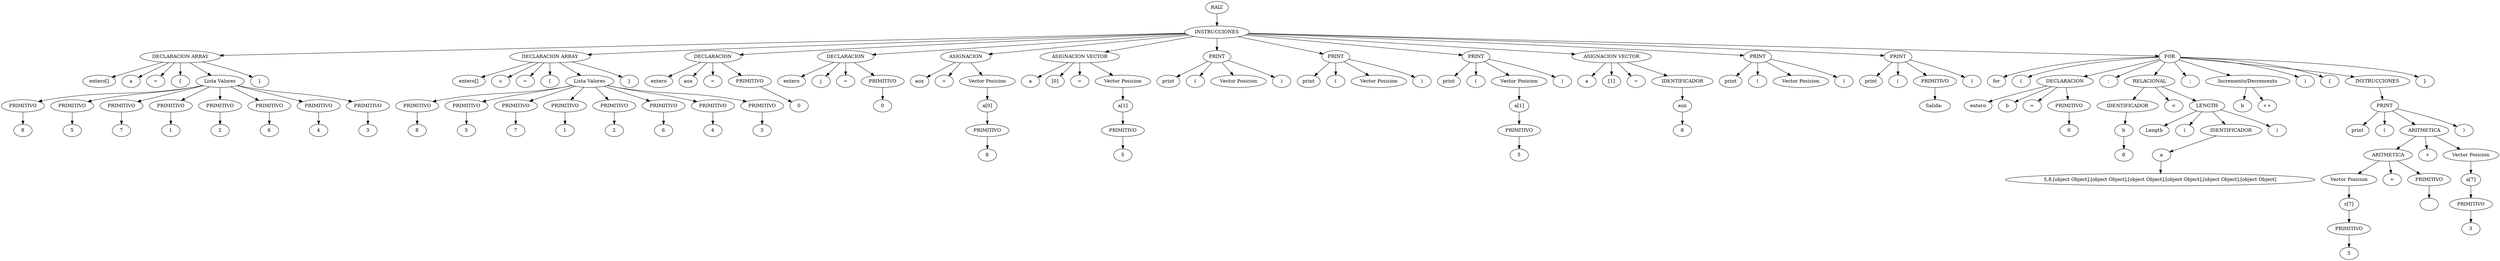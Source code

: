 digraph {
n0[label="RAIZ"];
n1[label="INSTRUCCIONES"];
n0->n1;
n2[label="DECLARACION ARRAY"];
n1->n2;
n3[label="entero[]"];
n2->n3;
n4[label="a"];
n2->n4;
n5[label="="];
n2->n5;
n6[label="{"];
n2->n6;
n7[label="Lista Valores"];
n2->n7;
n8[label="PRIMITIVO"];
n7->n8;
n9[label="8"];
n8->n9;
n10[label="PRIMITIVO"];
n7->n10;
n11[label="5"];
n10->n11;
n12[label="PRIMITIVO"];
n7->n12;
n13[label="7"];
n12->n13;
n14[label="PRIMITIVO"];
n7->n14;
n15[label="1"];
n14->n15;
n16[label="PRIMITIVO"];
n7->n16;
n17[label="2"];
n16->n17;
n18[label="PRIMITIVO"];
n7->n18;
n19[label="6"];
n18->n19;
n20[label="PRIMITIVO"];
n7->n20;
n21[label="4"];
n20->n21;
n22[label="PRIMITIVO"];
n7->n22;
n23[label="3"];
n22->n23;
n24[label="}"];
n2->n24;
n25[label="DECLARACION ARRAY"];
n1->n25;
n26[label="entero[]"];
n25->n26;
n27[label="c"];
n25->n27;
n28[label="="];
n25->n28;
n29[label="{"];
n25->n29;
n30[label="Lista Valores"];
n25->n30;
n31[label="PRIMITIVO"];
n30->n31;
n32[label="8"];
n31->n32;
n33[label="PRIMITIVO"];
n30->n33;
n34[label="5"];
n33->n34;
n35[label="PRIMITIVO"];
n30->n35;
n36[label="7"];
n35->n36;
n37[label="PRIMITIVO"];
n30->n37;
n38[label="1"];
n37->n38;
n39[label="PRIMITIVO"];
n30->n39;
n40[label="2"];
n39->n40;
n41[label="PRIMITIVO"];
n30->n41;
n42[label="6"];
n41->n42;
n43[label="PRIMITIVO"];
n30->n43;
n44[label="4"];
n43->n44;
n45[label="PRIMITIVO"];
n30->n45;
n46[label="3"];
n45->n46;
n47[label="}"];
n25->n47;
n48[label="DECLARACION"];
n1->n48;
n49[label="entero"];
n48->n49;
n50[label="aux"];
n48->n50;
n51[label="="];
n48->n51;
n52[label="PRIMITIVO"];
n48->n52;
n53[label="0"];
n52->n53;
n54[label="DECLARACION"];
n1->n54;
n55[label="entero"];
n54->n55;
n56[label="j"];
n54->n56;
n57[label="="];
n54->n57;
n58[label="PRIMITIVO"];
n54->n58;
n59[label="0"];
n58->n59;
n60[label="ASIGNACION"];
n1->n60;
n61[label="aux"];
n60->n61;
n62[label="="];
n60->n62;
n63[label="Vector Posicion"];
n60->n63;
n64[label="a[0]"];
n63->n64;
n65[label="PRIMITIVO"];
n64->n65;
n66[label="8"];
n65->n66;
n67[label="ASIGNACION VECTOR"];
n1->n67;
n68[label="a"];
n67->n68;
n69[label="[0]"];
n67->n69;
n70[label="="];
n67->n70;
n71[label="Vector Posicion"];
n67->n71;
n72[label="a[1]"];
n71->n72;
n73[label="PRIMITIVO"];
n72->n73;
n74[label="5"];
n73->n74;
n75[label="PRINT"];
n1->n75;
n76[label="print"];
n75->n76;
n77[label="("];
n75->n77;
n78[label="Vector Posicion"];
n75->n78;
n79[label=")"];
n75->n79;
n80[label="PRINT"];
n1->n80;
n81[label="print"];
n80->n81;
n82[label="("];
n80->n82;
n83[label="Vector Posicion"];
n80->n83;
n84[label=")"];
n80->n84;
n85[label="PRINT"];
n1->n85;
n86[label="print"];
n85->n86;
n87[label="("];
n85->n87;
n88[label="Vector Posicion"];
n85->n88;
n89[label="a[1]"];
n88->n89;
n90[label="PRIMITIVO"];
n89->n90;
n91[label="5"];
n90->n91;
n92[label=")"];
n85->n92;
n93[label="ASIGNACION VECTOR"];
n1->n93;
n94[label="a"];
n93->n94;
n95[label="[1]"];
n93->n95;
n96[label="="];
n93->n96;
n97[label="IDENTIFICADOR"];
n93->n97;
n98[label="aux"];
n97->n98;
n99[label="8"];
n98->n99;
n100[label="PRINT"];
n1->n100;
n101[label="print"];
n100->n101;
n102[label="("];
n100->n102;
n103[label="Vector Posicion"];
n100->n103;
n104[label=")"];
n100->n104;
n105[label="PRINT"];
n1->n105;
n106[label="print"];
n105->n106;
n107[label="("];
n105->n107;
n108[label="PRIMITIVO"];
n105->n108;
n109[label="Salida: "];
n108->n109;
n110[label=")"];
n105->n110;
n111[label="FOR"];
n1->n111;
n112[label="for"];
n111->n112;
n113[label="("];
n111->n113;
n114[label="DECLARACION"];
n111->n114;
n115[label="entero"];
n114->n115;
n116[label="b"];
n114->n116;
n117[label="="];
n114->n117;
n118[label="PRIMITIVO"];
n114->n118;
n119[label="0"];
n118->n119;
n120[label=";"];
n111->n120;
n121[label="RELACIONAL"];
n111->n121;
n122[label="IDENTIFICADOR"];
n121->n122;
n123[label="b"];
n122->n123;
n124[label="8"];
n123->n124;
n125[label="<"];
n121->n125;
n126[label="LENGTH"];
n121->n126;
n127[label="Length"];
n126->n127;
n128[label="("];
n126->n128;
n129[label="IDENTIFICADOR"];
n126->n129;
n130[label="a"];
n129->n130;
n131[label="5,8,[object Object],[object Object],[object Object],[object Object],[object Object],[object Object]"];
n130->n131;
n132[label=")"];
n126->n132;
n133[label=";"];
n111->n133;
n134[label="Incremento/Decremento"];
n111->n134;
n135[label="b"];
n134->n135;
n136[label="++"];
n134->n136;
n137[label=")"];
n111->n137;
n138[label="{"];
n111->n138;
n139[label="INSTRUCCIONES"];
n111->n139;
n140[label="PRINT"];
n139->n140;
n141[label="print"];
n140->n141;
n142[label="("];
n140->n142;
n143[label="ARITMETICA"];
n140->n143;
n144[label="ARITMETICA"];
n143->n144;
n145[label="Vector Posicion"];
n144->n145;
n146[label="c[7]"];
n145->n146;
n147[label="PRIMITIVO"];
n146->n147;
n148[label="3"];
n147->n148;
n149[label="+"];
n144->n149;
n150[label="PRIMITIVO"];
n144->n150;
n151[label=" "];
n150->n151;
n152[label="+"];
n143->n152;
n153[label="Vector Posicion"];
n143->n153;
n154[label="a[7]"];
n153->n154;
n155[label="PRIMITIVO"];
n154->n155;
n156[label="3"];
n155->n156;
n157[label=")"];
n140->n157;
n158[label="}"];
n111->n158;
}